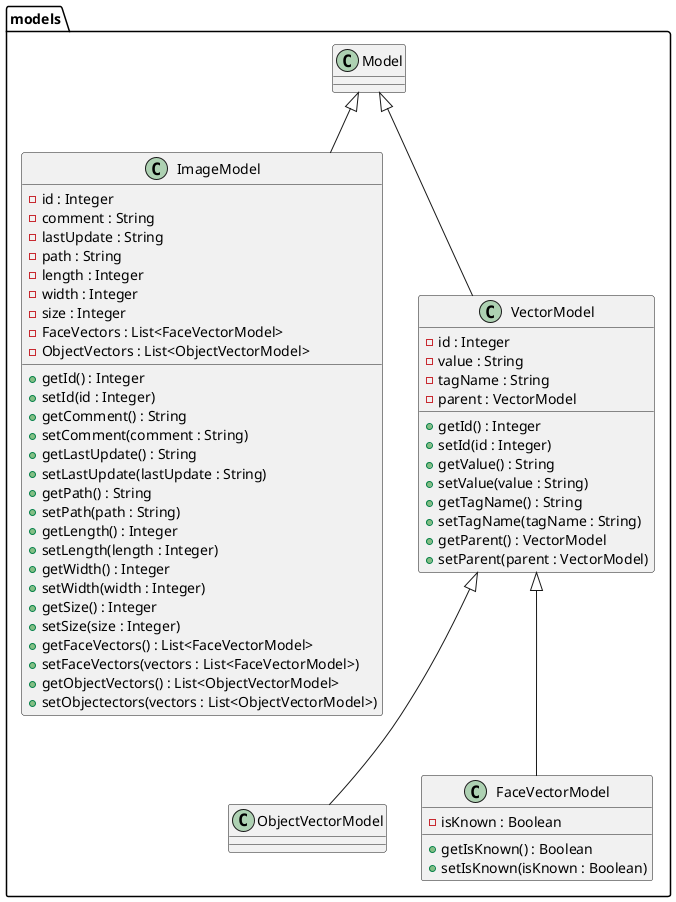 @startuml class_diagram_models

package models
{
    class Model
    {
    }

    class ImageModel
    {
        -id : Integer
        -comment : String
        -lastUpdate : String
        -path : String
        -length : Integer
        -width : Integer
        -size : Integer
        -FaceVectors : List<FaceVectorModel>
        -ObjectVectors : List<ObjectVectorModel>

        +getId() : Integer
        +setId(id : Integer)
        +getComment() : String
        +setComment(comment : String)
        +getLastUpdate() : String
        +setLastUpdate(lastUpdate : String)
        +getPath() : String
        +setPath(path : String)
        +getLength() : Integer
        +setLength(length : Integer)
        +getWidth() : Integer
        +setWidth(width : Integer)
        +getSize() : Integer
        +setSize(size : Integer)
        +getFaceVectors() : List<FaceVectorModel>
        +setFaceVectors(vectors : List<FaceVectorModel>)
        +getObjectVectors() : List<ObjectVectorModel>
        +setObjectectors(vectors : List<ObjectVectorModel>)
    }

    class VectorModel
    {
        -id : Integer
        -value : String
        -tagName : String
        -parent : VectorModel

        +getId() : Integer
        +setId(id : Integer)
        +getValue() : String
        +setValue(value : String)
        +getTagName() : String
        +setTagName(tagName : String)
        +getParent() : VectorModel
        +setParent(parent : VectorModel)
    }

    class ObjectVectorModel
    {
    }

    class FaceVectorModel
    {
    	-isKnown : Boolean

    	+getIsKnown() : Boolean
        +setIsKnown(isKnown : Boolean)
    }

    Model <|-- ImageModel
    Model <|-- VectorModel
    VectorModel <|-- FaceVectorModel
    VectorModel <|-- ObjectVectorModel
}

@enduml
